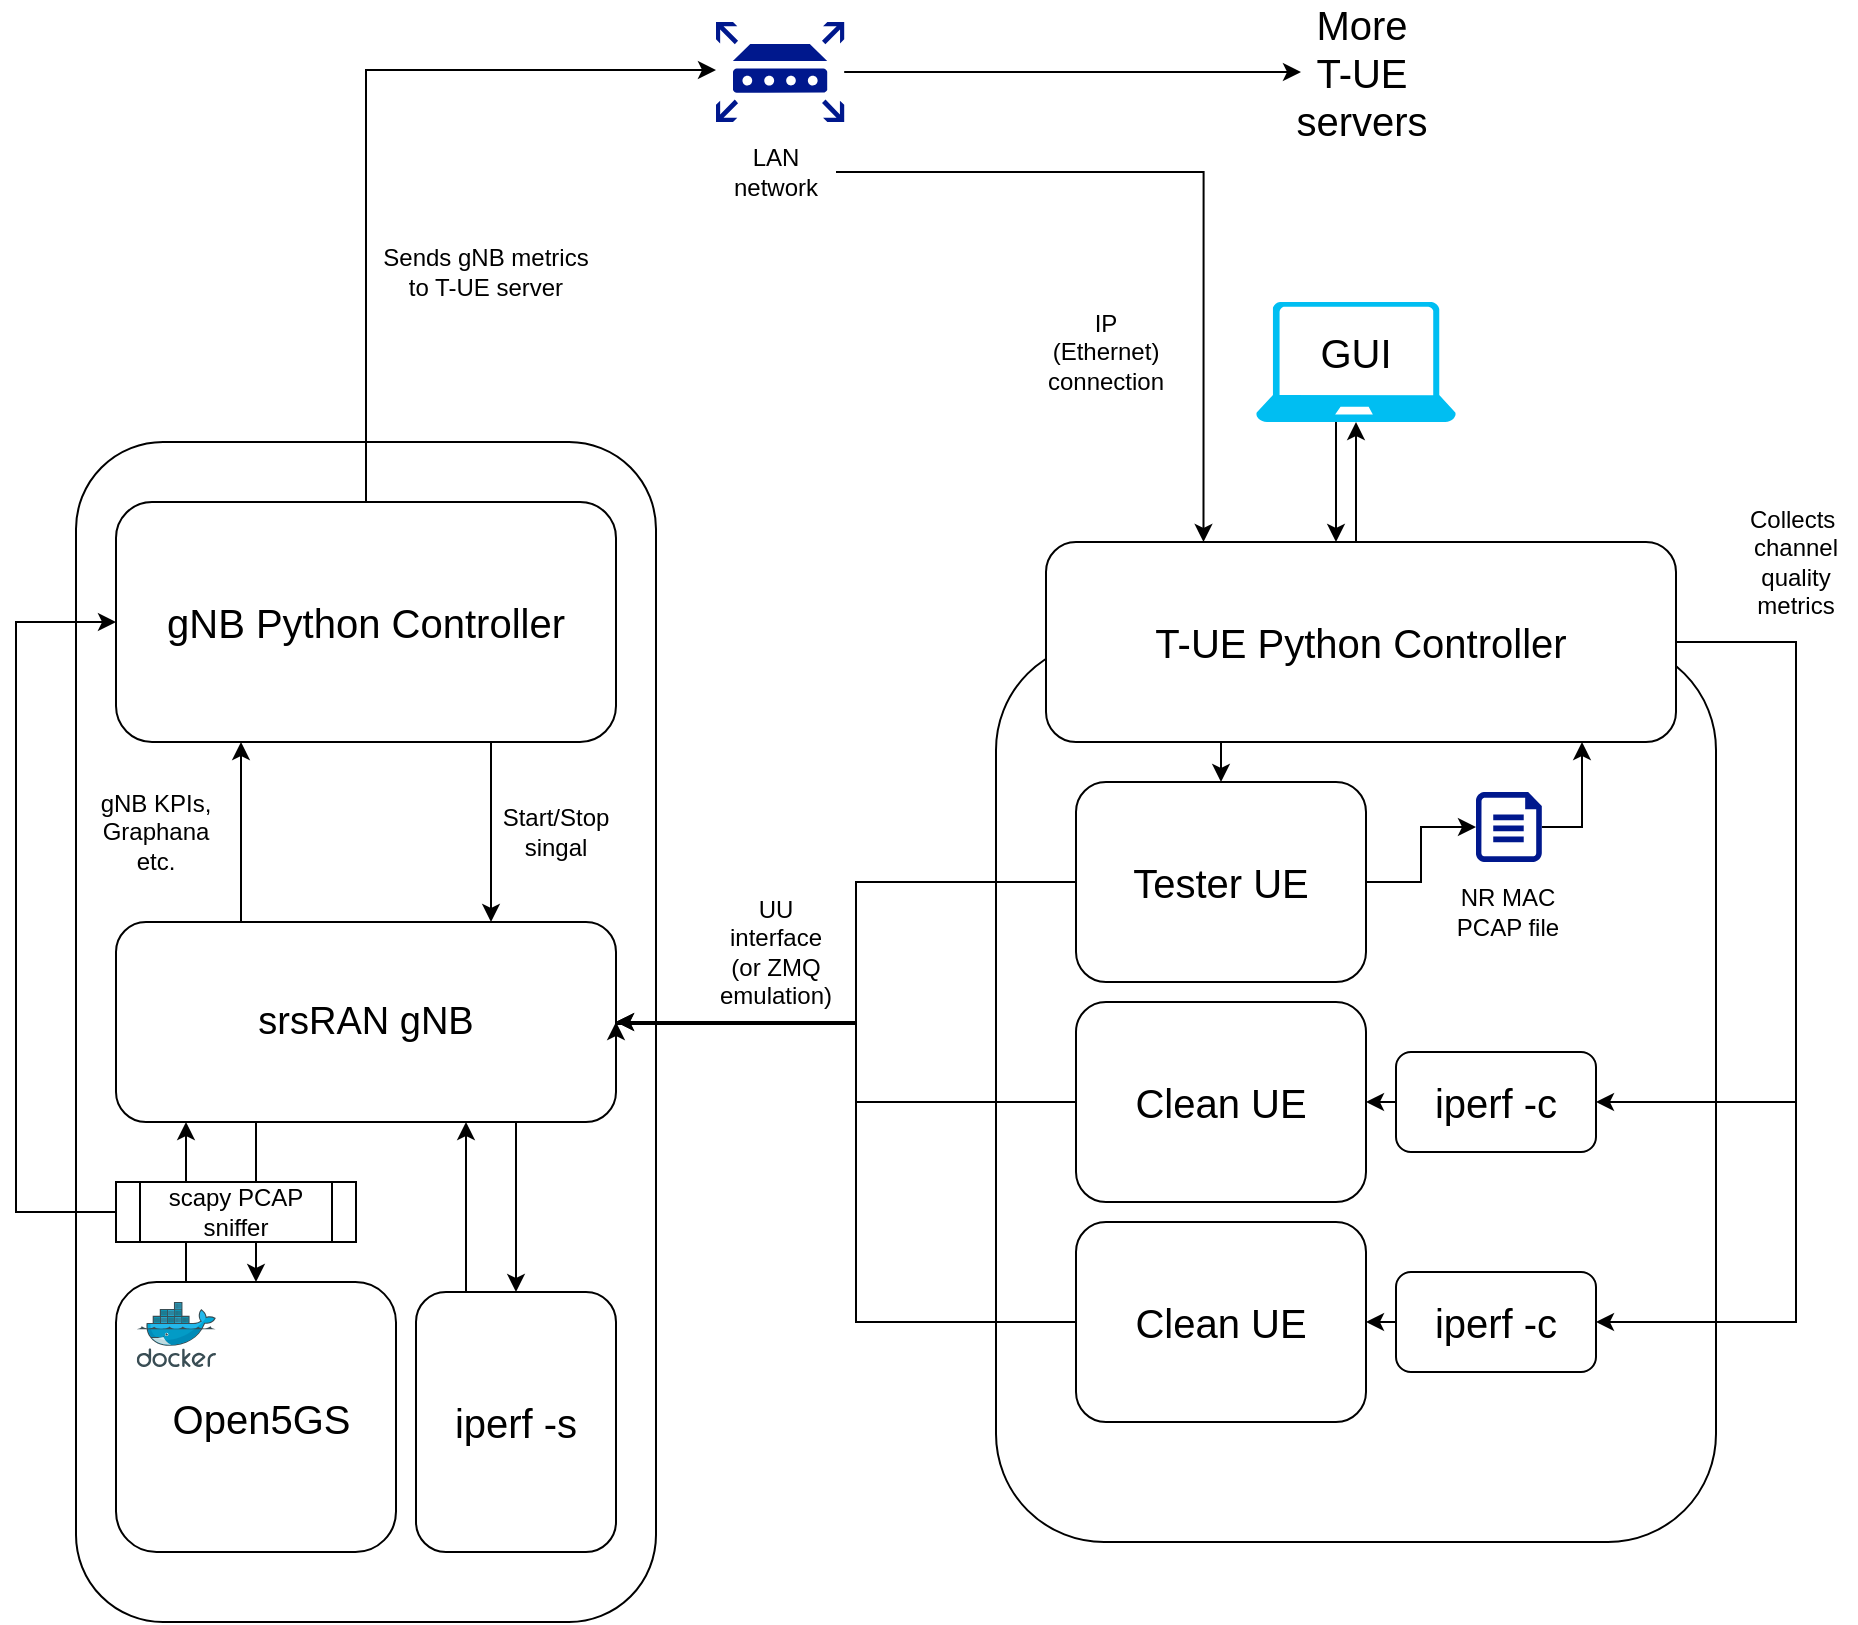 <mxfile version="24.6.4" type="device">
  <diagram name="Page-1" id="gAK2B_28_nzwqT2YKE0L">
    <mxGraphModel dx="1410" dy="754" grid="1" gridSize="10" guides="1" tooltips="1" connect="1" arrows="1" fold="1" page="1" pageScale="1" pageWidth="1100" pageHeight="850" math="0" shadow="0">
      <root>
        <mxCell id="0" />
        <mxCell id="1" parent="0" />
        <mxCell id="DClXzNy3TcqFYsYPs2IF-2" value="" style="rounded=1;whiteSpace=wrap;html=1;" vertex="1" parent="1">
          <mxGeometry x="130" y="260" width="290" height="590" as="geometry" />
        </mxCell>
        <mxCell id="DClXzNy3TcqFYsYPs2IF-3" value="" style="rounded=1;whiteSpace=wrap;html=1;" vertex="1" parent="1">
          <mxGeometry x="590" y="360" width="360" height="450" as="geometry" />
        </mxCell>
        <mxCell id="DClXzNy3TcqFYsYPs2IF-10" style="edgeStyle=orthogonalEdgeStyle;rounded=0;orthogonalLoop=1;jettySize=auto;html=1;exitX=0.25;exitY=0;exitDx=0;exitDy=0;entryX=0.25;entryY=1;entryDx=0;entryDy=0;" edge="1" parent="1" source="DClXzNy3TcqFYsYPs2IF-4" target="DClXzNy3TcqFYsYPs2IF-8">
          <mxGeometry relative="1" as="geometry" />
        </mxCell>
        <mxCell id="DClXzNy3TcqFYsYPs2IF-16" style="edgeStyle=orthogonalEdgeStyle;rounded=0;orthogonalLoop=1;jettySize=auto;html=1;exitX=0.75;exitY=1;exitDx=0;exitDy=0;entryX=0.5;entryY=0;entryDx=0;entryDy=0;" edge="1" parent="1" source="DClXzNy3TcqFYsYPs2IF-4" target="DClXzNy3TcqFYsYPs2IF-6">
          <mxGeometry relative="1" as="geometry">
            <Array as="points">
              <mxPoint x="350" y="600" />
            </Array>
          </mxGeometry>
        </mxCell>
        <mxCell id="DClXzNy3TcqFYsYPs2IF-17" style="edgeStyle=orthogonalEdgeStyle;rounded=0;orthogonalLoop=1;jettySize=auto;html=1;exitX=0.25;exitY=1;exitDx=0;exitDy=0;entryX=0.5;entryY=0;entryDx=0;entryDy=0;" edge="1" parent="1" source="DClXzNy3TcqFYsYPs2IF-4" target="DClXzNy3TcqFYsYPs2IF-5">
          <mxGeometry relative="1" as="geometry">
            <Array as="points">
              <mxPoint x="220" y="600" />
            </Array>
          </mxGeometry>
        </mxCell>
        <mxCell id="DClXzNy3TcqFYsYPs2IF-4" value="srsRAN gNB" style="rounded=1;whiteSpace=wrap;html=1;fontSize=19;" vertex="1" parent="1">
          <mxGeometry x="150" y="500" width="250" height="100" as="geometry" />
        </mxCell>
        <mxCell id="DClXzNy3TcqFYsYPs2IF-5" value="&amp;nbsp;&lt;span style=&quot;background-color: initial;&quot;&gt;Open5GS&lt;/span&gt;" style="rounded=1;whiteSpace=wrap;html=1;fontSize=20;" vertex="1" parent="1">
          <mxGeometry x="150" y="680" width="140" height="135" as="geometry" />
        </mxCell>
        <mxCell id="DClXzNy3TcqFYsYPs2IF-6" value="iperf -s" style="rounded=1;whiteSpace=wrap;html=1;fontSize=20;" vertex="1" parent="1">
          <mxGeometry x="300" y="685" width="100" height="130" as="geometry" />
        </mxCell>
        <mxCell id="DClXzNy3TcqFYsYPs2IF-9" style="edgeStyle=orthogonalEdgeStyle;rounded=0;orthogonalLoop=1;jettySize=auto;html=1;exitX=0.75;exitY=1;exitDx=0;exitDy=0;entryX=0.75;entryY=0;entryDx=0;entryDy=0;" edge="1" parent="1" source="DClXzNy3TcqFYsYPs2IF-8" target="DClXzNy3TcqFYsYPs2IF-4">
          <mxGeometry relative="1" as="geometry" />
        </mxCell>
        <mxCell id="DClXzNy3TcqFYsYPs2IF-30" style="edgeStyle=orthogonalEdgeStyle;rounded=0;orthogonalLoop=1;jettySize=auto;html=1;exitX=0.5;exitY=0;exitDx=0;exitDy=0;entryX=0;entryY=0.48;entryDx=0;entryDy=0;entryPerimeter=0;" edge="1" parent="1" source="DClXzNy3TcqFYsYPs2IF-8" target="DClXzNy3TcqFYsYPs2IF-56">
          <mxGeometry relative="1" as="geometry">
            <Array as="points">
              <mxPoint x="275" y="74" />
            </Array>
          </mxGeometry>
        </mxCell>
        <mxCell id="DClXzNy3TcqFYsYPs2IF-8" value="gNB Python Controller" style="rounded=1;whiteSpace=wrap;html=1;fontSize=20;" vertex="1" parent="1">
          <mxGeometry x="150" y="290" width="250" height="120" as="geometry" />
        </mxCell>
        <mxCell id="DClXzNy3TcqFYsYPs2IF-13" value="Start/Stop&lt;div&gt;singal&lt;/div&gt;" style="text;html=1;align=center;verticalAlign=middle;whiteSpace=wrap;rounded=0;" vertex="1" parent="1">
          <mxGeometry x="340" y="440" width="60" height="30" as="geometry" />
        </mxCell>
        <mxCell id="DClXzNy3TcqFYsYPs2IF-14" value="gNB KPIs, Graphana etc." style="text;html=1;align=center;verticalAlign=middle;whiteSpace=wrap;rounded=0;" vertex="1" parent="1">
          <mxGeometry x="140" y="440" width="60" height="30" as="geometry" />
        </mxCell>
        <mxCell id="DClXzNy3TcqFYsYPs2IF-15" value="" style="image;sketch=0;aspect=fixed;html=1;points=[];align=center;fontSize=12;image=img/lib/mscae/Docker.svg;" vertex="1" parent="1">
          <mxGeometry x="160.37" y="690" width="39.63" height="32.5" as="geometry" />
        </mxCell>
        <mxCell id="DClXzNy3TcqFYsYPs2IF-18" style="edgeStyle=orthogonalEdgeStyle;rounded=0;orthogonalLoop=1;jettySize=auto;html=1;exitX=0.25;exitY=0;exitDx=0;exitDy=0;entryX=0.7;entryY=1;entryDx=0;entryDy=0;entryPerimeter=0;" edge="1" parent="1" source="DClXzNy3TcqFYsYPs2IF-6" target="DClXzNy3TcqFYsYPs2IF-4">
          <mxGeometry relative="1" as="geometry" />
        </mxCell>
        <mxCell id="DClXzNy3TcqFYsYPs2IF-21" style="edgeStyle=orthogonalEdgeStyle;rounded=0;orthogonalLoop=1;jettySize=auto;html=1;exitX=0.25;exitY=0;exitDx=0;exitDy=0;entryX=0.14;entryY=1;entryDx=0;entryDy=0;entryPerimeter=0;" edge="1" parent="1" source="DClXzNy3TcqFYsYPs2IF-5" target="DClXzNy3TcqFYsYPs2IF-4">
          <mxGeometry relative="1" as="geometry" />
        </mxCell>
        <mxCell id="DClXzNy3TcqFYsYPs2IF-23" style="edgeStyle=orthogonalEdgeStyle;rounded=0;orthogonalLoop=1;jettySize=auto;html=1;entryX=0;entryY=0.5;entryDx=0;entryDy=0;" edge="1" parent="1" source="DClXzNy3TcqFYsYPs2IF-22" target="DClXzNy3TcqFYsYPs2IF-8">
          <mxGeometry relative="1" as="geometry">
            <Array as="points">
              <mxPoint x="100" y="645" />
              <mxPoint x="100" y="350" />
            </Array>
          </mxGeometry>
        </mxCell>
        <mxCell id="DClXzNy3TcqFYsYPs2IF-22" value="scapy PCAP sniffer" style="shape=process;whiteSpace=wrap;html=1;backgroundOutline=1;" vertex="1" parent="1">
          <mxGeometry x="150" y="630" width="120" height="30" as="geometry" />
        </mxCell>
        <mxCell id="DClXzNy3TcqFYsYPs2IF-28" style="edgeStyle=orthogonalEdgeStyle;rounded=0;orthogonalLoop=1;jettySize=auto;html=1;" edge="1" parent="1" source="DClXzNy3TcqFYsYPs2IF-25" target="DClXzNy3TcqFYsYPs2IF-26">
          <mxGeometry relative="1" as="geometry">
            <Array as="points">
              <mxPoint x="760" y="280" />
              <mxPoint x="760" y="280" />
            </Array>
          </mxGeometry>
        </mxCell>
        <mxCell id="DClXzNy3TcqFYsYPs2IF-25" value="" style="verticalLabelPosition=bottom;html=1;verticalAlign=top;align=center;strokeColor=none;fillColor=#00BEF2;shape=mxgraph.azure.laptop;pointerEvents=1;" vertex="1" parent="1">
          <mxGeometry x="720" y="190" width="100" height="60" as="geometry" />
        </mxCell>
        <mxCell id="DClXzNy3TcqFYsYPs2IF-44" style="edgeStyle=orthogonalEdgeStyle;rounded=0;orthogonalLoop=1;jettySize=auto;html=1;entryX=1;entryY=0.5;entryDx=0;entryDy=0;" edge="1" parent="1" source="DClXzNy3TcqFYsYPs2IF-26" target="DClXzNy3TcqFYsYPs2IF-41">
          <mxGeometry relative="1" as="geometry">
            <Array as="points">
              <mxPoint x="990" y="360" />
              <mxPoint x="990" y="590" />
            </Array>
          </mxGeometry>
        </mxCell>
        <mxCell id="DClXzNy3TcqFYsYPs2IF-45" style="edgeStyle=orthogonalEdgeStyle;rounded=0;orthogonalLoop=1;jettySize=auto;html=1;entryX=1;entryY=0.5;entryDx=0;entryDy=0;" edge="1" parent="1" source="DClXzNy3TcqFYsYPs2IF-26" target="DClXzNy3TcqFYsYPs2IF-40">
          <mxGeometry relative="1" as="geometry">
            <Array as="points">
              <mxPoint x="990" y="360" />
              <mxPoint x="990" y="700" />
            </Array>
          </mxGeometry>
        </mxCell>
        <mxCell id="DClXzNy3TcqFYsYPs2IF-55" style="edgeStyle=orthogonalEdgeStyle;rounded=0;orthogonalLoop=1;jettySize=auto;html=1;exitX=0.25;exitY=1;exitDx=0;exitDy=0;entryX=0.5;entryY=0;entryDx=0;entryDy=0;" edge="1" parent="1" source="DClXzNy3TcqFYsYPs2IF-26" target="DClXzNy3TcqFYsYPs2IF-33">
          <mxGeometry relative="1" as="geometry" />
        </mxCell>
        <mxCell id="DClXzNy3TcqFYsYPs2IF-26" value="T-UE Python Controller" style="rounded=1;whiteSpace=wrap;html=1;fontSize=20;" vertex="1" parent="1">
          <mxGeometry x="615" y="310" width="315" height="100" as="geometry" />
        </mxCell>
        <mxCell id="DClXzNy3TcqFYsYPs2IF-27" value="GUI" style="text;html=1;align=center;verticalAlign=middle;whiteSpace=wrap;rounded=0;fontSize=20;" vertex="1" parent="1">
          <mxGeometry x="740" y="200" width="60" height="30" as="geometry" />
        </mxCell>
        <mxCell id="DClXzNy3TcqFYsYPs2IF-29" style="edgeStyle=orthogonalEdgeStyle;rounded=0;orthogonalLoop=1;jettySize=auto;html=1;exitX=0.5;exitY=0;exitDx=0;exitDy=0;entryX=0.5;entryY=1;entryDx=0;entryDy=0;entryPerimeter=0;" edge="1" parent="1" source="DClXzNy3TcqFYsYPs2IF-26" target="DClXzNy3TcqFYsYPs2IF-25">
          <mxGeometry relative="1" as="geometry">
            <Array as="points">
              <mxPoint x="770" y="310" />
            </Array>
          </mxGeometry>
        </mxCell>
        <mxCell id="DClXzNy3TcqFYsYPs2IF-31" value="IP (Ethernet) connection" style="text;html=1;align=center;verticalAlign=middle;whiteSpace=wrap;rounded=0;" vertex="1" parent="1">
          <mxGeometry x="615" y="200" width="60" height="30" as="geometry" />
        </mxCell>
        <mxCell id="DClXzNy3TcqFYsYPs2IF-36" style="edgeStyle=orthogonalEdgeStyle;rounded=0;orthogonalLoop=1;jettySize=auto;html=1;entryX=1;entryY=0.5;entryDx=0;entryDy=0;" edge="1" parent="1" source="DClXzNy3TcqFYsYPs2IF-33" target="DClXzNy3TcqFYsYPs2IF-4">
          <mxGeometry relative="1" as="geometry">
            <Array as="points">
              <mxPoint x="520" y="480" />
              <mxPoint x="520" y="550" />
            </Array>
          </mxGeometry>
        </mxCell>
        <mxCell id="DClXzNy3TcqFYsYPs2IF-33" value="Tester UE" style="rounded=1;whiteSpace=wrap;html=1;fontSize=20;" vertex="1" parent="1">
          <mxGeometry x="630" y="430" width="145" height="100" as="geometry" />
        </mxCell>
        <mxCell id="DClXzNy3TcqFYsYPs2IF-37" style="edgeStyle=orthogonalEdgeStyle;rounded=0;orthogonalLoop=1;jettySize=auto;html=1;" edge="1" parent="1" source="DClXzNy3TcqFYsYPs2IF-34">
          <mxGeometry relative="1" as="geometry">
            <mxPoint x="400" y="550" as="targetPoint" />
            <Array as="points">
              <mxPoint x="520" y="590" />
              <mxPoint x="520" y="551" />
            </Array>
          </mxGeometry>
        </mxCell>
        <mxCell id="DClXzNy3TcqFYsYPs2IF-34" value="Clean UE" style="rounded=1;whiteSpace=wrap;html=1;fontSize=20;" vertex="1" parent="1">
          <mxGeometry x="630" y="540" width="145" height="100" as="geometry" />
        </mxCell>
        <mxCell id="DClXzNy3TcqFYsYPs2IF-38" style="edgeStyle=orthogonalEdgeStyle;rounded=0;orthogonalLoop=1;jettySize=auto;html=1;entryX=1;entryY=0.5;entryDx=0;entryDy=0;exitX=0;exitY=0.6;exitDx=0;exitDy=0;exitPerimeter=0;" edge="1" parent="1" source="DClXzNy3TcqFYsYPs2IF-35" target="DClXzNy3TcqFYsYPs2IF-4">
          <mxGeometry relative="1" as="geometry">
            <mxPoint x="460" y="550" as="targetPoint" />
            <mxPoint x="690" y="650" as="sourcePoint" />
            <Array as="points">
              <mxPoint x="630" y="700" />
              <mxPoint x="520" y="700" />
              <mxPoint x="520" y="550" />
            </Array>
          </mxGeometry>
        </mxCell>
        <mxCell id="DClXzNy3TcqFYsYPs2IF-35" value="Clean UE" style="rounded=1;whiteSpace=wrap;html=1;fontSize=20;" vertex="1" parent="1">
          <mxGeometry x="630" y="650" width="145" height="100" as="geometry" />
        </mxCell>
        <mxCell id="DClXzNy3TcqFYsYPs2IF-39" value="UU interface&lt;div&gt;(or ZMQ emulation)&lt;/div&gt;" style="text;html=1;align=center;verticalAlign=middle;whiteSpace=wrap;rounded=0;" vertex="1" parent="1">
          <mxGeometry x="450" y="500" width="60" height="30" as="geometry" />
        </mxCell>
        <mxCell id="DClXzNy3TcqFYsYPs2IF-42" style="edgeStyle=orthogonalEdgeStyle;rounded=0;orthogonalLoop=1;jettySize=auto;html=1;exitX=0;exitY=0.5;exitDx=0;exitDy=0;entryX=1;entryY=0.5;entryDx=0;entryDy=0;" edge="1" parent="1" source="DClXzNy3TcqFYsYPs2IF-40" target="DClXzNy3TcqFYsYPs2IF-35">
          <mxGeometry relative="1" as="geometry" />
        </mxCell>
        <mxCell id="DClXzNy3TcqFYsYPs2IF-40" value="iperf -c" style="rounded=1;whiteSpace=wrap;html=1;fontSize=20;" vertex="1" parent="1">
          <mxGeometry x="790" y="675" width="100" height="50" as="geometry" />
        </mxCell>
        <mxCell id="DClXzNy3TcqFYsYPs2IF-43" style="edgeStyle=orthogonalEdgeStyle;rounded=0;orthogonalLoop=1;jettySize=auto;html=1;exitX=0;exitY=0.5;exitDx=0;exitDy=0;entryX=1;entryY=0.5;entryDx=0;entryDy=0;" edge="1" parent="1" source="DClXzNy3TcqFYsYPs2IF-41" target="DClXzNy3TcqFYsYPs2IF-34">
          <mxGeometry relative="1" as="geometry" />
        </mxCell>
        <mxCell id="DClXzNy3TcqFYsYPs2IF-41" value="iperf -c" style="rounded=1;whiteSpace=wrap;html=1;fontSize=20;" vertex="1" parent="1">
          <mxGeometry x="790" y="565" width="100" height="50" as="geometry" />
        </mxCell>
        <mxCell id="DClXzNy3TcqFYsYPs2IF-46" value="Collects&amp;nbsp; channel quality metrics" style="text;html=1;align=center;verticalAlign=middle;whiteSpace=wrap;rounded=0;" vertex="1" parent="1">
          <mxGeometry x="960" y="305" width="60" height="30" as="geometry" />
        </mxCell>
        <mxCell id="DClXzNy3TcqFYsYPs2IF-54" style="edgeStyle=orthogonalEdgeStyle;rounded=0;orthogonalLoop=1;jettySize=auto;html=1;exitX=1;exitY=0.5;exitDx=0;exitDy=0;exitPerimeter=0;" edge="1" parent="1" source="DClXzNy3TcqFYsYPs2IF-48" target="DClXzNy3TcqFYsYPs2IF-26">
          <mxGeometry relative="1" as="geometry">
            <Array as="points">
              <mxPoint x="883" y="453" />
            </Array>
          </mxGeometry>
        </mxCell>
        <mxCell id="DClXzNy3TcqFYsYPs2IF-48" value="" style="sketch=0;aspect=fixed;pointerEvents=1;shadow=0;dashed=0;html=1;strokeColor=none;labelPosition=center;verticalLabelPosition=bottom;verticalAlign=top;align=center;fillColor=#00188D;shape=mxgraph.azure.file" vertex="1" parent="1">
          <mxGeometry x="830.0" y="435" width="32.9" height="35" as="geometry" />
        </mxCell>
        <mxCell id="DClXzNy3TcqFYsYPs2IF-51" value="NR MAC PCAP file" style="text;html=1;align=center;verticalAlign=middle;whiteSpace=wrap;rounded=0;" vertex="1" parent="1">
          <mxGeometry x="816.45" y="480" width="60" height="30" as="geometry" />
        </mxCell>
        <mxCell id="DClXzNy3TcqFYsYPs2IF-52" style="edgeStyle=orthogonalEdgeStyle;rounded=0;orthogonalLoop=1;jettySize=auto;html=1;entryX=0;entryY=0.5;entryDx=0;entryDy=0;entryPerimeter=0;" edge="1" parent="1" source="DClXzNy3TcqFYsYPs2IF-33" target="DClXzNy3TcqFYsYPs2IF-48">
          <mxGeometry relative="1" as="geometry" />
        </mxCell>
        <mxCell id="DClXzNy3TcqFYsYPs2IF-59" style="edgeStyle=orthogonalEdgeStyle;rounded=0;orthogonalLoop=1;jettySize=auto;html=1;" edge="1" parent="1" source="DClXzNy3TcqFYsYPs2IF-56" target="DClXzNy3TcqFYsYPs2IF-60">
          <mxGeometry relative="1" as="geometry">
            <mxPoint x="720" y="75" as="targetPoint" />
          </mxGeometry>
        </mxCell>
        <mxCell id="DClXzNy3TcqFYsYPs2IF-56" value="" style="sketch=0;aspect=fixed;pointerEvents=1;shadow=0;dashed=0;html=1;strokeColor=none;labelPosition=center;verticalLabelPosition=bottom;verticalAlign=top;align=center;fillColor=#00188D;shape=mxgraph.mscae.enterprise.router" vertex="1" parent="1">
          <mxGeometry x="450" y="50" width="64.1" height="50" as="geometry" />
        </mxCell>
        <mxCell id="DClXzNy3TcqFYsYPs2IF-58" style="edgeStyle=orthogonalEdgeStyle;rounded=0;orthogonalLoop=1;jettySize=auto;html=1;entryX=0.25;entryY=0;entryDx=0;entryDy=0;" edge="1" parent="1" source="DClXzNy3TcqFYsYPs2IF-57" target="DClXzNy3TcqFYsYPs2IF-26">
          <mxGeometry relative="1" as="geometry">
            <mxPoint x="480" y="210" as="targetPoint" />
          </mxGeometry>
        </mxCell>
        <mxCell id="DClXzNy3TcqFYsYPs2IF-57" value="LAN network" style="text;html=1;align=center;verticalAlign=middle;whiteSpace=wrap;rounded=0;" vertex="1" parent="1">
          <mxGeometry x="450" y="110" width="60" height="30" as="geometry" />
        </mxCell>
        <mxCell id="DClXzNy3TcqFYsYPs2IF-60" value="More T-UE servers" style="text;html=1;align=center;verticalAlign=middle;whiteSpace=wrap;rounded=0;fontSize=20;" vertex="1" parent="1">
          <mxGeometry x="742.5" y="60" width="60" height="30" as="geometry" />
        </mxCell>
        <mxCell id="DClXzNy3TcqFYsYPs2IF-61" value="Sends gNB metrics to T-UE server" style="text;html=1;align=center;verticalAlign=middle;whiteSpace=wrap;rounded=0;" vertex="1" parent="1">
          <mxGeometry x="280" y="160" width="110" height="30" as="geometry" />
        </mxCell>
      </root>
    </mxGraphModel>
  </diagram>
</mxfile>
